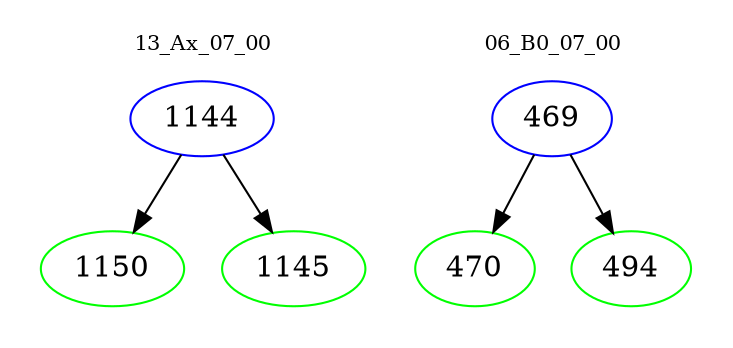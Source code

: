 digraph{
subgraph cluster_0 {
color = white
label = "13_Ax_07_00";
fontsize=10;
T0_1144 [label="1144", color="blue"]
T0_1144 -> T0_1150 [color="black"]
T0_1150 [label="1150", color="green"]
T0_1144 -> T0_1145 [color="black"]
T0_1145 [label="1145", color="green"]
}
subgraph cluster_1 {
color = white
label = "06_B0_07_00";
fontsize=10;
T1_469 [label="469", color="blue"]
T1_469 -> T1_470 [color="black"]
T1_470 [label="470", color="green"]
T1_469 -> T1_494 [color="black"]
T1_494 [label="494", color="green"]
}
}
